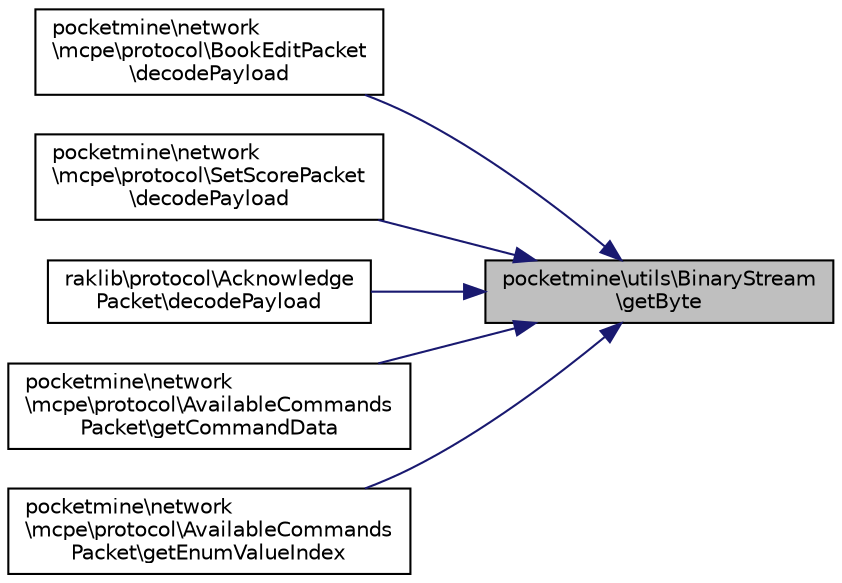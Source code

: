 digraph "pocketmine\utils\BinaryStream\getByte"
{
 // INTERACTIVE_SVG=YES
 // LATEX_PDF_SIZE
  edge [fontname="Helvetica",fontsize="10",labelfontname="Helvetica",labelfontsize="10"];
  node [fontname="Helvetica",fontsize="10",shape=record];
  rankdir="RL";
  Node1 [label="pocketmine\\utils\\BinaryStream\l\\getByte",height=0.2,width=0.4,color="black", fillcolor="grey75", style="filled", fontcolor="black",tooltip=" "];
  Node1 -> Node2 [dir="back",color="midnightblue",fontsize="10",style="solid",fontname="Helvetica"];
  Node2 [label="pocketmine\\network\l\\mcpe\\protocol\\BookEditPacket\l\\decodePayload",height=0.2,width=0.4,color="black", fillcolor="white", style="filled",URL="$d1/db1/classpocketmine_1_1network_1_1mcpe_1_1protocol_1_1_book_edit_packet.html#adace0bc1476a9e29961dd84c6df50d23",tooltip=" "];
  Node1 -> Node3 [dir="back",color="midnightblue",fontsize="10",style="solid",fontname="Helvetica"];
  Node3 [label="pocketmine\\network\l\\mcpe\\protocol\\SetScorePacket\l\\decodePayload",height=0.2,width=0.4,color="black", fillcolor="white", style="filled",URL="$d5/dc6/classpocketmine_1_1network_1_1mcpe_1_1protocol_1_1_set_score_packet.html#a8d98ddf52613dacd5d2cf84010a6562f",tooltip=" "];
  Node1 -> Node4 [dir="back",color="midnightblue",fontsize="10",style="solid",fontname="Helvetica"];
  Node4 [label="raklib\\protocol\\Acknowledge\lPacket\\decodePayload",height=0.2,width=0.4,color="black", fillcolor="white", style="filled",URL="$d1/dac/classraklib_1_1protocol_1_1_acknowledge_packet.html#a2b68647227d2955b341e335dbe06d709",tooltip=" "];
  Node1 -> Node5 [dir="back",color="midnightblue",fontsize="10",style="solid",fontname="Helvetica"];
  Node5 [label="pocketmine\\network\l\\mcpe\\protocol\\AvailableCommands\lPacket\\getCommandData",height=0.2,width=0.4,color="black", fillcolor="white", style="filled",URL="$d7/deb/classpocketmine_1_1network_1_1mcpe_1_1protocol_1_1_available_commands_packet.html#a7abb4bdb4cbc9b64744dcae46439e721",tooltip=" "];
  Node1 -> Node6 [dir="back",color="midnightblue",fontsize="10",style="solid",fontname="Helvetica"];
  Node6 [label="pocketmine\\network\l\\mcpe\\protocol\\AvailableCommands\lPacket\\getEnumValueIndex",height=0.2,width=0.4,color="black", fillcolor="white", style="filled",URL="$d7/deb/classpocketmine_1_1network_1_1mcpe_1_1protocol_1_1_available_commands_packet.html#a9512a74d97dc779af259c98769d4f63d",tooltip=" "];
}
